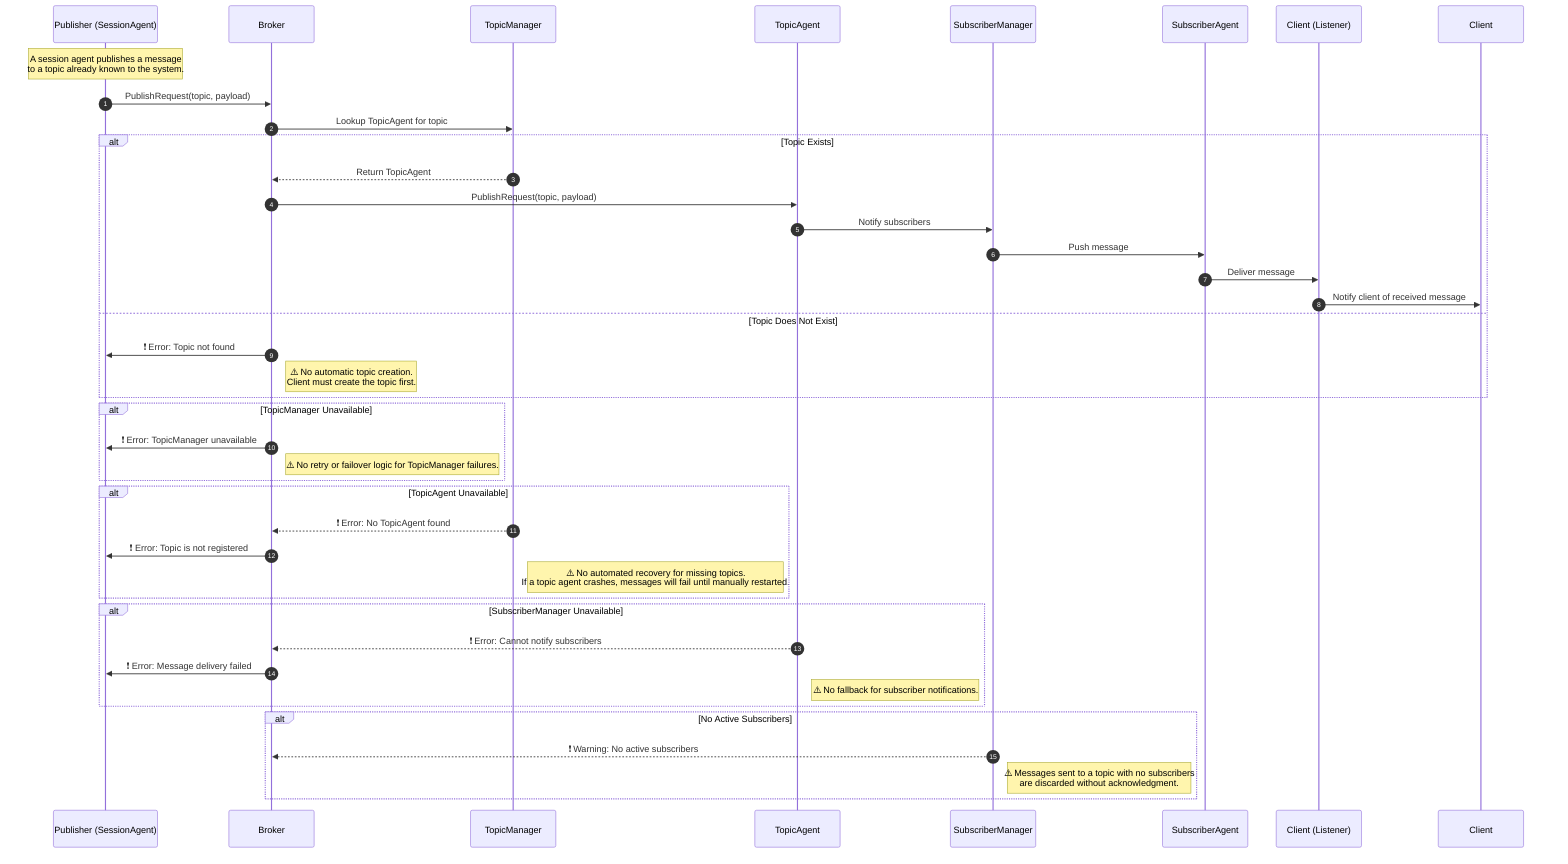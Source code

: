 sequenceDiagram
    participant Publisher (SessionAgent)
    participant Broker
    participant TopicManager
    participant TopicAgent
    participant SubscriberManager
    participant SubscriberAgent
    participant Client (Listener)

    autonumber

    Note over Publisher (SessionAgent): A session agent publishes a message<br/>to a topic already known to the system.

    Publisher (SessionAgent)->>Broker: PublishRequest(topic, payload)
    Broker->>TopicManager: Lookup TopicAgent for topic

    alt Topic Exists
        TopicManager-->>Broker: Return TopicAgent
        Broker->>TopicAgent: PublishRequest(topic, payload)
        TopicAgent->>SubscriberManager: Notify subscribers
        SubscriberManager->>SubscriberAgent: Push message
        SubscriberAgent->>Client (Listener): Deliver message
        Client (Listener)->>Client: Notify client of received message
    else Topic Does Not Exist
        Broker->>Publisher (SessionAgent): ❗ Error: Topic not found
        Note right of Broker: ⚠️ No automatic topic creation.<br/>Client must create the topic first.
    end

    %% Error handling annotations
    alt TopicManager Unavailable
        Broker->>Publisher (SessionAgent): ❗ Error: TopicManager unavailable
        Note right of Broker: ⚠️ No retry or failover logic for TopicManager failures.
    end

    alt TopicAgent Unavailable
        TopicManager-->>Broker: ❗ Error: No TopicAgent found
        Broker->>Publisher (SessionAgent): ❗ Error: Topic is not registered
        Note right of TopicManager: ⚠️ No automated recovery for missing topics.<br/>If a topic agent crashes, messages will fail until manually restarted.
    end

    alt SubscriberManager Unavailable
        TopicAgent-->>Broker: ❗ Error: Cannot notify subscribers
        Broker->>Publisher (SessionAgent): ❗ Error: Message delivery failed
        Note right of TopicAgent: ⚠️ No fallback for subscriber notifications.
    end

    alt No Active Subscribers
        SubscriberManager-->>Broker: ❗ Warning: No active subscribers
        Note right of SubscriberManager: ⚠️ Messages sent to a topic with no subscribers<br/>are discarded without acknowledgment.
    end